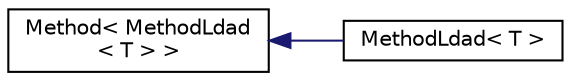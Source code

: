 digraph "Graphical Class Hierarchy"
{
  edge [fontname="Helvetica",fontsize="10",labelfontname="Helvetica",labelfontsize="10"];
  node [fontname="Helvetica",fontsize="10",shape=record];
  rankdir="LR";
  Node1 [label="Method\< MethodLdad\l\< T \> \>",height=0.2,width=0.4,color="black", fillcolor="white", style="filled",URL="$classMethod.html"];
  Node1 -> Node2 [dir="back",color="midnightblue",fontsize="10",style="solid",fontname="Helvetica"];
  Node2 [label="MethodLdad\< T \>",height=0.2,width=0.4,color="black", fillcolor="white", style="filled",URL="$classMethodLdad.html"];
}
